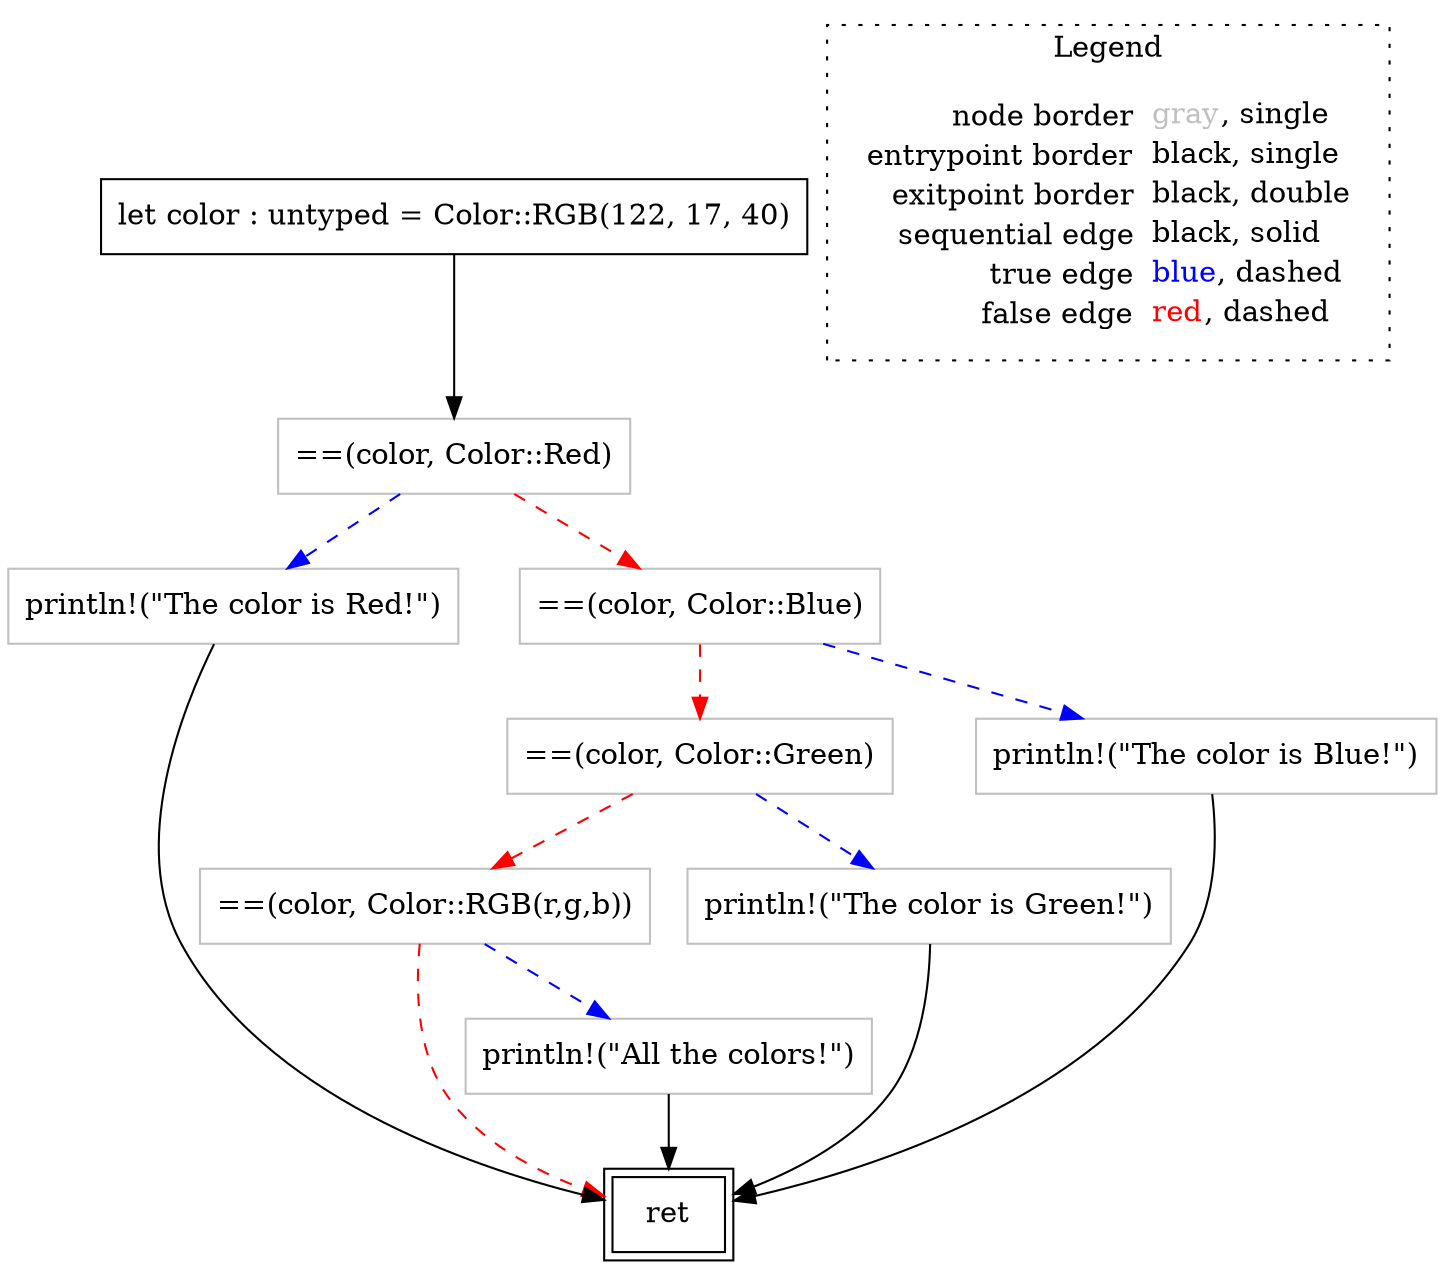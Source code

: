 digraph {
	"node0" [shape="rect",color="black",label=<let color : untyped = Color::RGB(122, 17, 40)>];
	"node1" [shape="rect",color="gray",label=<==(color, Color::RGB(r,g,b))>];
	"node2" [shape="rect",color="gray",label=<==(color, Color::Green)>];
	"node3" [shape="rect",color="gray",label=<println!(&quot;The color is Green!&quot;)>];
	"node4" [shape="rect",color="gray",label=<==(color, Color::Red)>];
	"node5" [shape="rect",color="black",peripheries="2",label=<ret>];
	"node6" [shape="rect",color="gray",label=<println!(&quot;The color is Blue!&quot;)>];
	"node7" [shape="rect",color="gray",label=<println!(&quot;The color is Red!&quot;)>];
	"node8" [shape="rect",color="gray",label=<==(color, Color::Blue)>];
	"node9" [shape="rect",color="gray",label=<println!(&quot;All the colors!&quot;)>];
	"node1" -> "node5" [color="red",style="dashed"];
	"node1" -> "node9" [color="blue",style="dashed"];
	"node2" -> "node1" [color="red",style="dashed"];
	"node2" -> "node3" [color="blue",style="dashed"];
	"node3" -> "node5" [color="black"];
	"node4" -> "node8" [color="red",style="dashed"];
	"node4" -> "node7" [color="blue",style="dashed"];
	"node6" -> "node5" [color="black"];
	"node0" -> "node4" [color="black"];
	"node7" -> "node5" [color="black"];
	"node8" -> "node2" [color="red",style="dashed"];
	"node8" -> "node6" [color="blue",style="dashed"];
	"node9" -> "node5" [color="black"];
subgraph cluster_legend {
	label="Legend";
	style=dotted;
	node [shape=plaintext];
	"legend" [label=<<table border="0" cellpadding="2" cellspacing="0" cellborder="0"><tr><td align="right">node border&nbsp;</td><td align="left"><font color="gray">gray</font>, single</td></tr><tr><td align="right">entrypoint border&nbsp;</td><td align="left"><font color="black">black</font>, single</td></tr><tr><td align="right">exitpoint border&nbsp;</td><td align="left"><font color="black">black</font>, double</td></tr><tr><td align="right">sequential edge&nbsp;</td><td align="left"><font color="black">black</font>, solid</td></tr><tr><td align="right">true edge&nbsp;</td><td align="left"><font color="blue">blue</font>, dashed</td></tr><tr><td align="right">false edge&nbsp;</td><td align="left"><font color="red">red</font>, dashed</td></tr></table>>];
}

}
